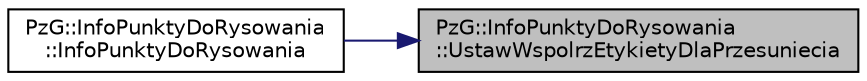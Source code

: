 digraph "PzG::InfoPunktyDoRysowania::UstawWspolrzEtykietyDlaPrzesuniecia"
{
 // LATEX_PDF_SIZE
  edge [fontname="Helvetica",fontsize="10",labelfontname="Helvetica",labelfontsize="10"];
  node [fontname="Helvetica",fontsize="10",shape=record];
  rankdir="RL";
  Node1 [label="PzG::InfoPunktyDoRysowania\l::UstawWspolrzEtykietyDlaPrzesuniecia",height=0.2,width=0.4,color="black", fillcolor="grey75", style="filled", fontcolor="black",tooltip="Wpisuje nowe współrzędne."];
  Node1 -> Node2 [dir="back",color="midnightblue",fontsize="10",style="solid",fontname="Helvetica"];
  Node2 [label="PzG::InfoPunktyDoRysowania\l::InfoPunktyDoRysowania",height=0.2,width=0.4,color="black", fillcolor="white", style="filled",URL="$class_pz_g_1_1_info_punkty_do_rysowania.html#aed0725576cd5cf0ac01fc2e528e2c85b",tooltip="Inicjalizuje obiekt."];
}
